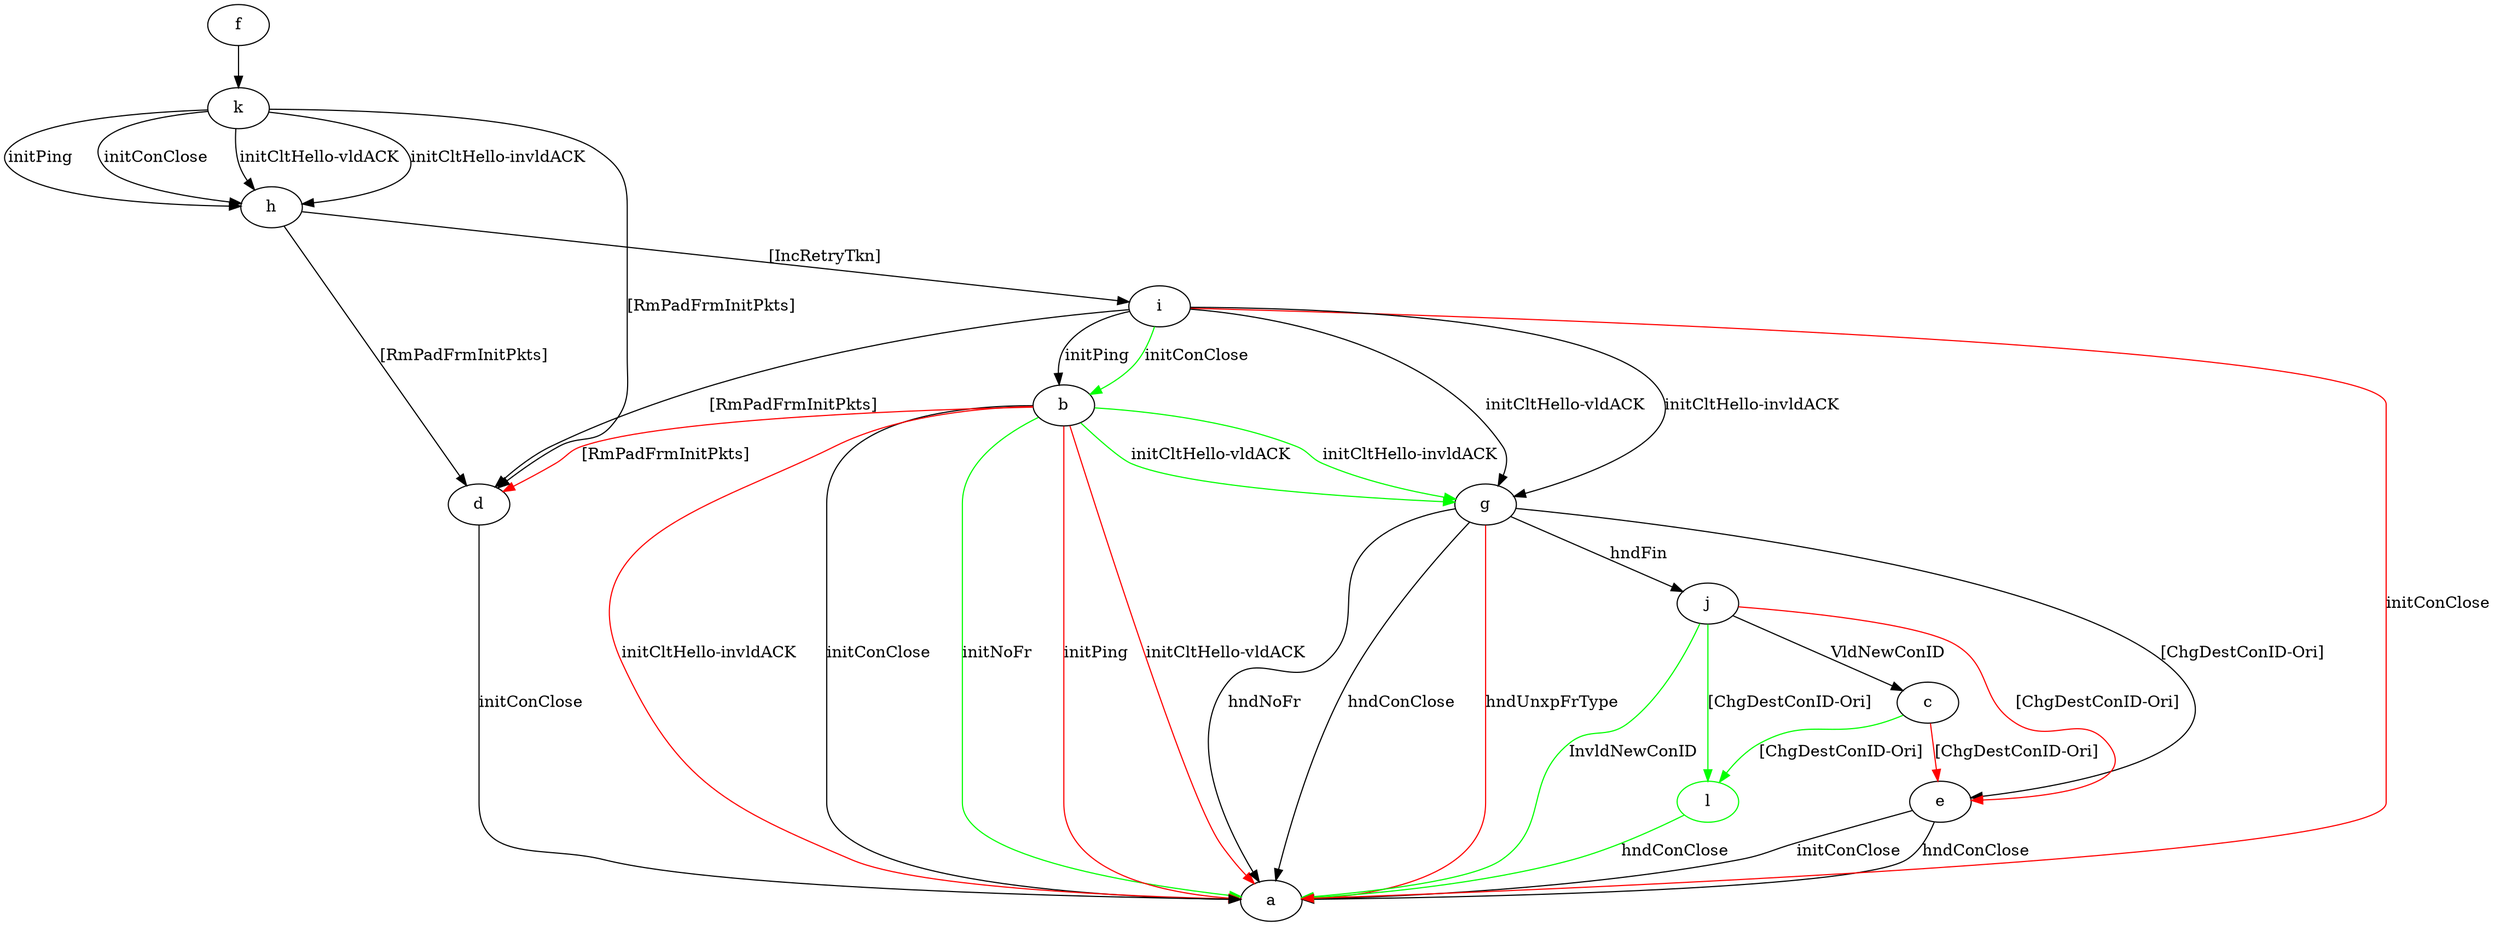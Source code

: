 digraph "" {
	b -> a	[key=0,
		label="initConClose "];
	b -> a	[key=1,
		color=green,
		label="initNoFr "];
	b -> a	[key=2,
		color=red,
		label="initPing "];
	b -> a	[key=3,
		color=red,
		label="initCltHello-vldACK "];
	b -> a	[key=4,
		color=red,
		label="initCltHello-invldACK "];
	b -> d	[key=0,
		color=red,
		label="[RmPadFrmInitPkts] "];
	b -> g	[key=0,
		color=green,
		label="initCltHello-vldACK "];
	b -> g	[key=1,
		color=green,
		label="initCltHello-invldACK "];
	c -> e	[key=0,
		color=red,
		label="[ChgDestConID-Ori] "];
	l	[color=green];
	c -> l	[key=0,
		color=green,
		label="[ChgDestConID-Ori] "];
	d -> a	[key=0,
		label="initConClose "];
	e -> a	[key=0,
		label="initConClose "];
	e -> a	[key=1,
		label="hndConClose "];
	f -> k	[key=0];
	g -> a	[key=0,
		label="hndNoFr "];
	g -> a	[key=1,
		label="hndConClose "];
	g -> a	[key=2,
		color=red,
		label="hndUnxpFrType "];
	g -> e	[key=0,
		label="[ChgDestConID-Ori] "];
	g -> j	[key=0,
		label="hndFin "];
	h -> d	[key=0,
		label="[RmPadFrmInitPkts] "];
	h -> i	[key=0,
		label="[IncRetryTkn] "];
	i -> a	[key=0,
		color=red,
		label="initConClose "];
	i -> b	[key=0,
		label="initPing "];
	i -> b	[key=1,
		color=green,
		label="initConClose "];
	i -> d	[key=0,
		label="[RmPadFrmInitPkts] "];
	i -> g	[key=0,
		label="initCltHello-vldACK "];
	i -> g	[key=1,
		label="initCltHello-invldACK "];
	j -> a	[key=0,
		color=green,
		label="InvldNewConID "];
	j -> c	[key=0,
		label="VldNewConID "];
	j -> e	[key=0,
		color=red,
		label="[ChgDestConID-Ori] "];
	j -> l	[key=0,
		color=green,
		label="[ChgDestConID-Ori] "];
	k -> d	[key=0,
		label="[RmPadFrmInitPkts] "];
	k -> h	[key=0,
		label="initPing "];
	k -> h	[key=1,
		label="initConClose "];
	k -> h	[key=2,
		label="initCltHello-vldACK "];
	k -> h	[key=3,
		label="initCltHello-invldACK "];
	l -> a	[key=0,
		color=green,
		label="hndConClose "];
}
